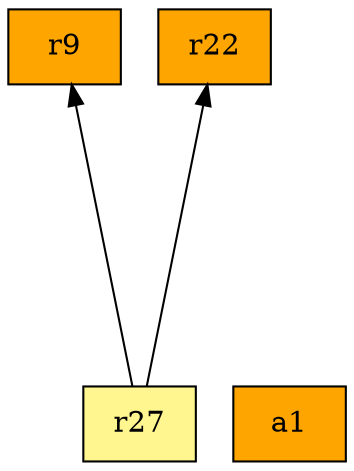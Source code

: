 digraph G {
rankdir=BT;ranksep="2.0";
"r9" [shape=record,fillcolor=orange,style=filled,label="{r9}"];
"a1" [shape=record,fillcolor=orange,style=filled,label="{a1}"];
"r27" [shape=record,fillcolor=khaki1,style=filled,label="{r27}"];
"r22" [shape=record,fillcolor=orange,style=filled,label="{r22}"];
"r27" -> "r9"
"r27" -> "r22"
}